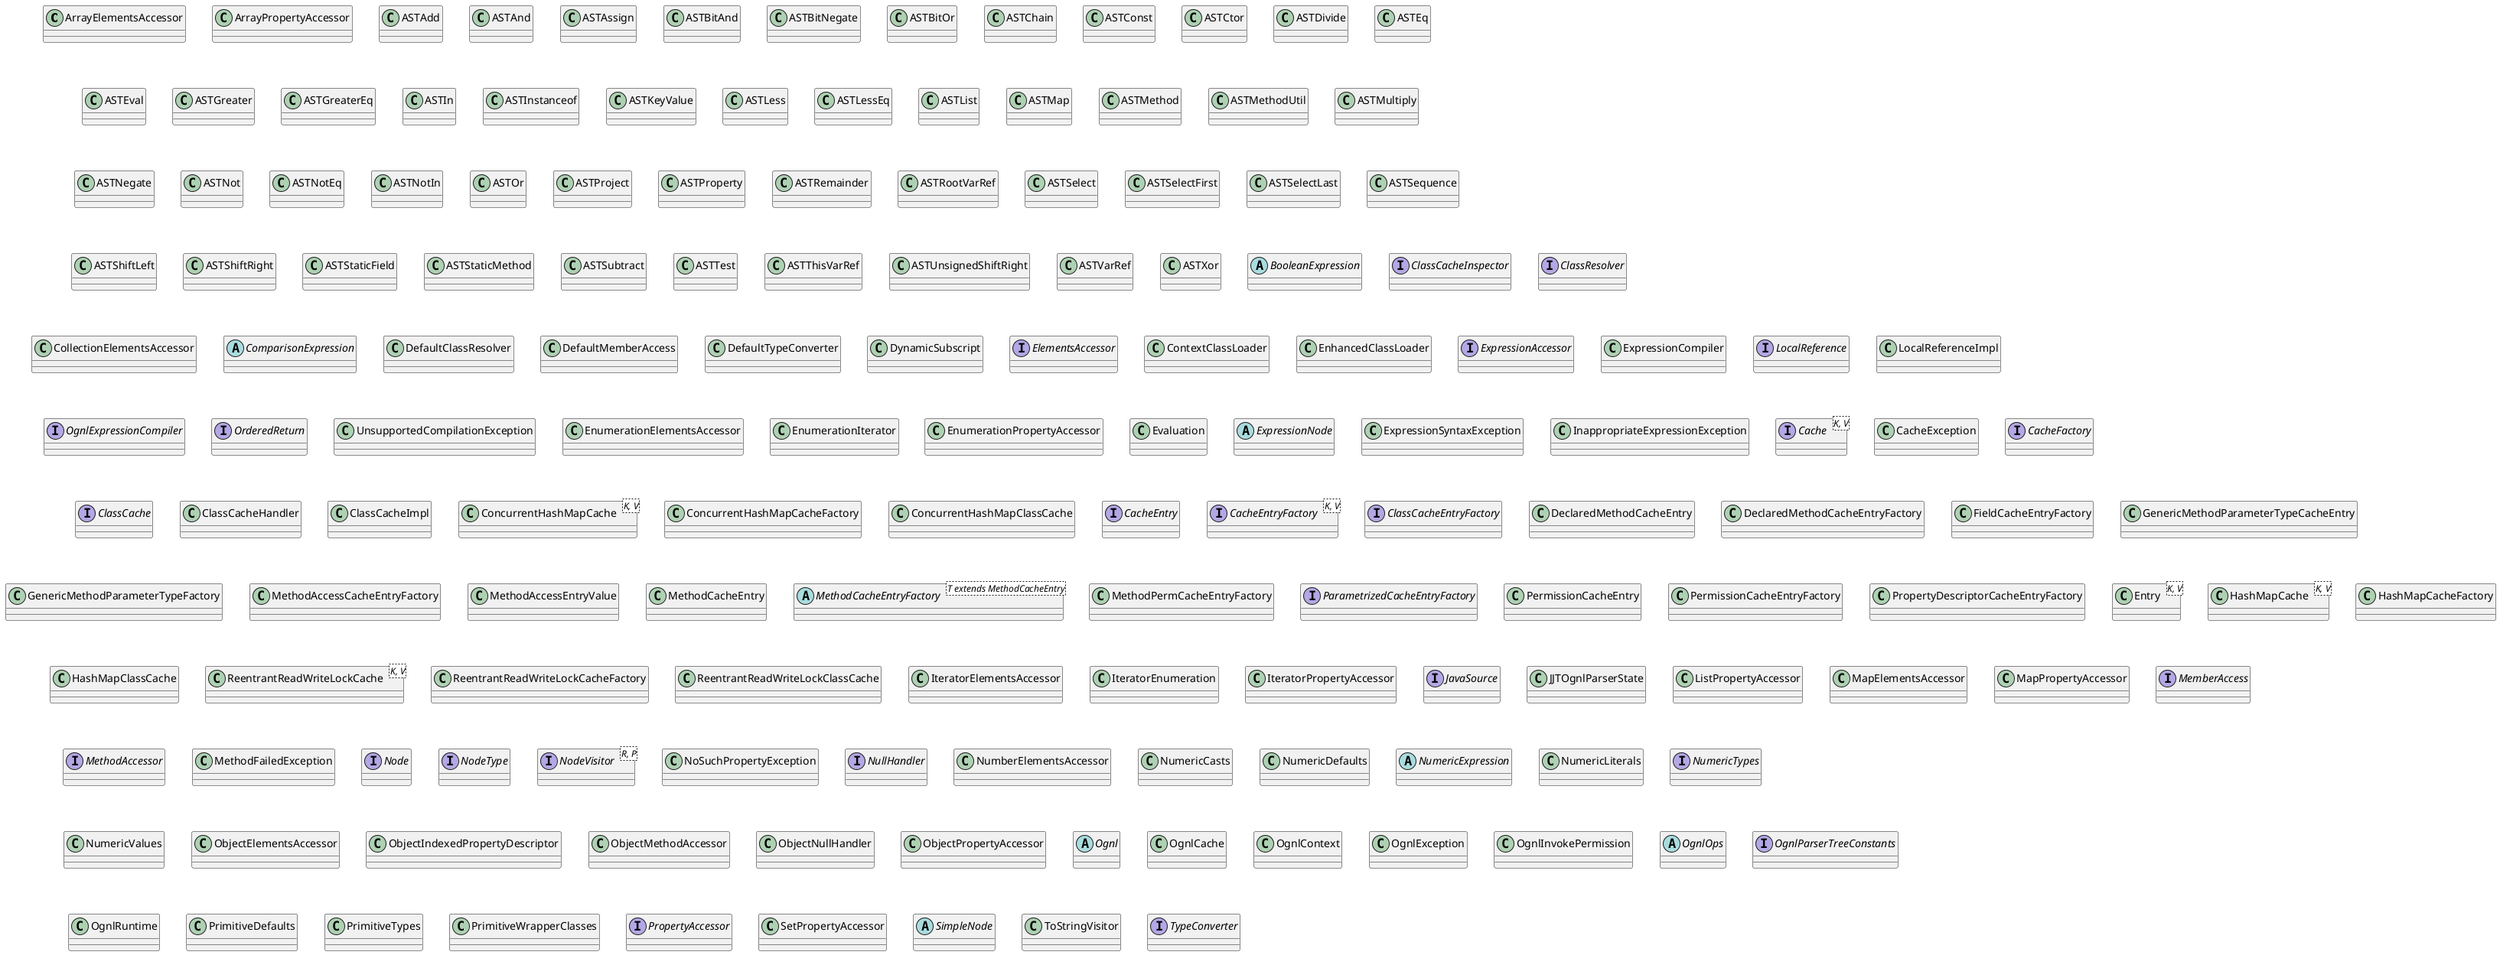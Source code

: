 @startuml

class ArrayElementsAccessor
class ArrayPropertyAccessor
class ASTAdd
class ASTAnd
class ASTAssign
class ASTBitAnd
class ASTBitNegate
class ASTBitOr
class ASTChain
class ASTConst
class ASTCtor
class ASTDivide
class ASTEq
class ASTEval
class ASTGreater
class ASTGreaterEq
class ASTIn
class ASTInstanceof
class ASTKeyValue
class ASTLess
class ASTLessEq
class ASTList
class ASTMap
class ASTMethod
class ASTMethodUtil
class ASTMultiply
class ASTNegate
class ASTNot
class ASTNotEq
class ASTNotIn
class ASTOr
class ASTProject
class ASTProperty
class ASTRemainder
class ASTRootVarRef
class ASTSelect
class ASTSelectFirst
class ASTSelectLast
class ASTSequence
class ASTShiftLeft
class ASTShiftRight
class ASTStaticField
class ASTStaticMethod
class ASTSubtract
class ASTTest
class ASTThisVarRef
class ASTUnsignedShiftRight
class ASTVarRef
class ASTXor
abstract class BooleanExpression
interface ClassCacheInspector
interface ClassResolver
class CollectionElementsAccessor
abstract class ComparisonExpression
class DefaultClassResolver
class DefaultMemberAccess
class DefaultTypeConverter
class DynamicSubscript
interface ElementsAccessor
class ContextClassLoader
class EnhancedClassLoader
interface ExpressionAccessor
class ExpressionCompiler
interface LocalReference
class LocalReferenceImpl
interface OgnlExpressionCompiler
interface OrderedReturn

class UnsupportedCompilationException
class EnumerationElementsAccessor
class EnumerationIterator
class EnumerationPropertyAccessor
class Evaluation
abstract class ExpressionNode
class ExpressionSyntaxException
class InappropriateExpressionException
interface Cache<K, V>
class CacheException
interface CacheFactory
interface ClassCache
class ClassCacheHandler
class ClassCacheImpl
class ConcurrentHashMapCache<K, V>
class ConcurrentHashMapCacheFactory
class ConcurrentHashMapClassCache
interface CacheEntry
interface CacheEntryFactory<K, V>
interface ClassCacheEntryFactory
class DeclaredMethodCacheEntry
class DeclaredMethodCacheEntryFactory
class FieldCacheEntryFactory
class GenericMethodParameterTypeCacheEntry
class GenericMethodParameterTypeFactory
class MethodAccessCacheEntryFactory
class MethodAccessEntryValue
class MethodCacheEntry
abstract class MethodCacheEntryFactory<T extends MethodCacheEntry>
class MethodPermCacheEntryFactory
interface ParametrizedCacheEntryFactory
class PermissionCacheEntry
class PermissionCacheEntryFactory
class PropertyDescriptorCacheEntryFactory
class Entry<K, V>
class HashMapCache<K, V>
class HashMapCacheFactory
class HashMapClassCache

class ReentrantReadWriteLockCache<K, V>
class ReentrantReadWriteLockCacheFactory
class ReentrantReadWriteLockClassCache
class IteratorElementsAccessor
class IteratorEnumeration
class IteratorPropertyAccessor
interface JavaSource
class JJTOgnlParserState
class ListPropertyAccessor
class MapElementsAccessor
class MapPropertyAccessor
interface MemberAccess
interface MethodAccessor
class MethodFailedException
interface Node
interface NodeType
interface NodeVisitor<R, P>
class NoSuchPropertyException
interface NullHandler
class NumberElementsAccessor
class NumericCasts
class NumericDefaults
abstract class NumericExpression
class NumericLiterals
interface NumericTypes
class NumericValues
class ObjectElementsAccessor
class ObjectIndexedPropertyDescriptor
class ObjectMethodAccessor
class ObjectNullHandler
class ObjectPropertyAccessor
abstract class Ognl
class OgnlCache
class OgnlContext
class OgnlException
class OgnlInvokePermission
abstract class OgnlOps
interface OgnlParserTreeConstants
class OgnlRuntime

class PrimitiveDefaults
class PrimitiveTypes
class PrimitiveWrapperClasses
interface PropertyAccessor
class SetPropertyAccessor
abstract class SimpleNode
class ToStringVisitor
interface TypeConverter


@enduml